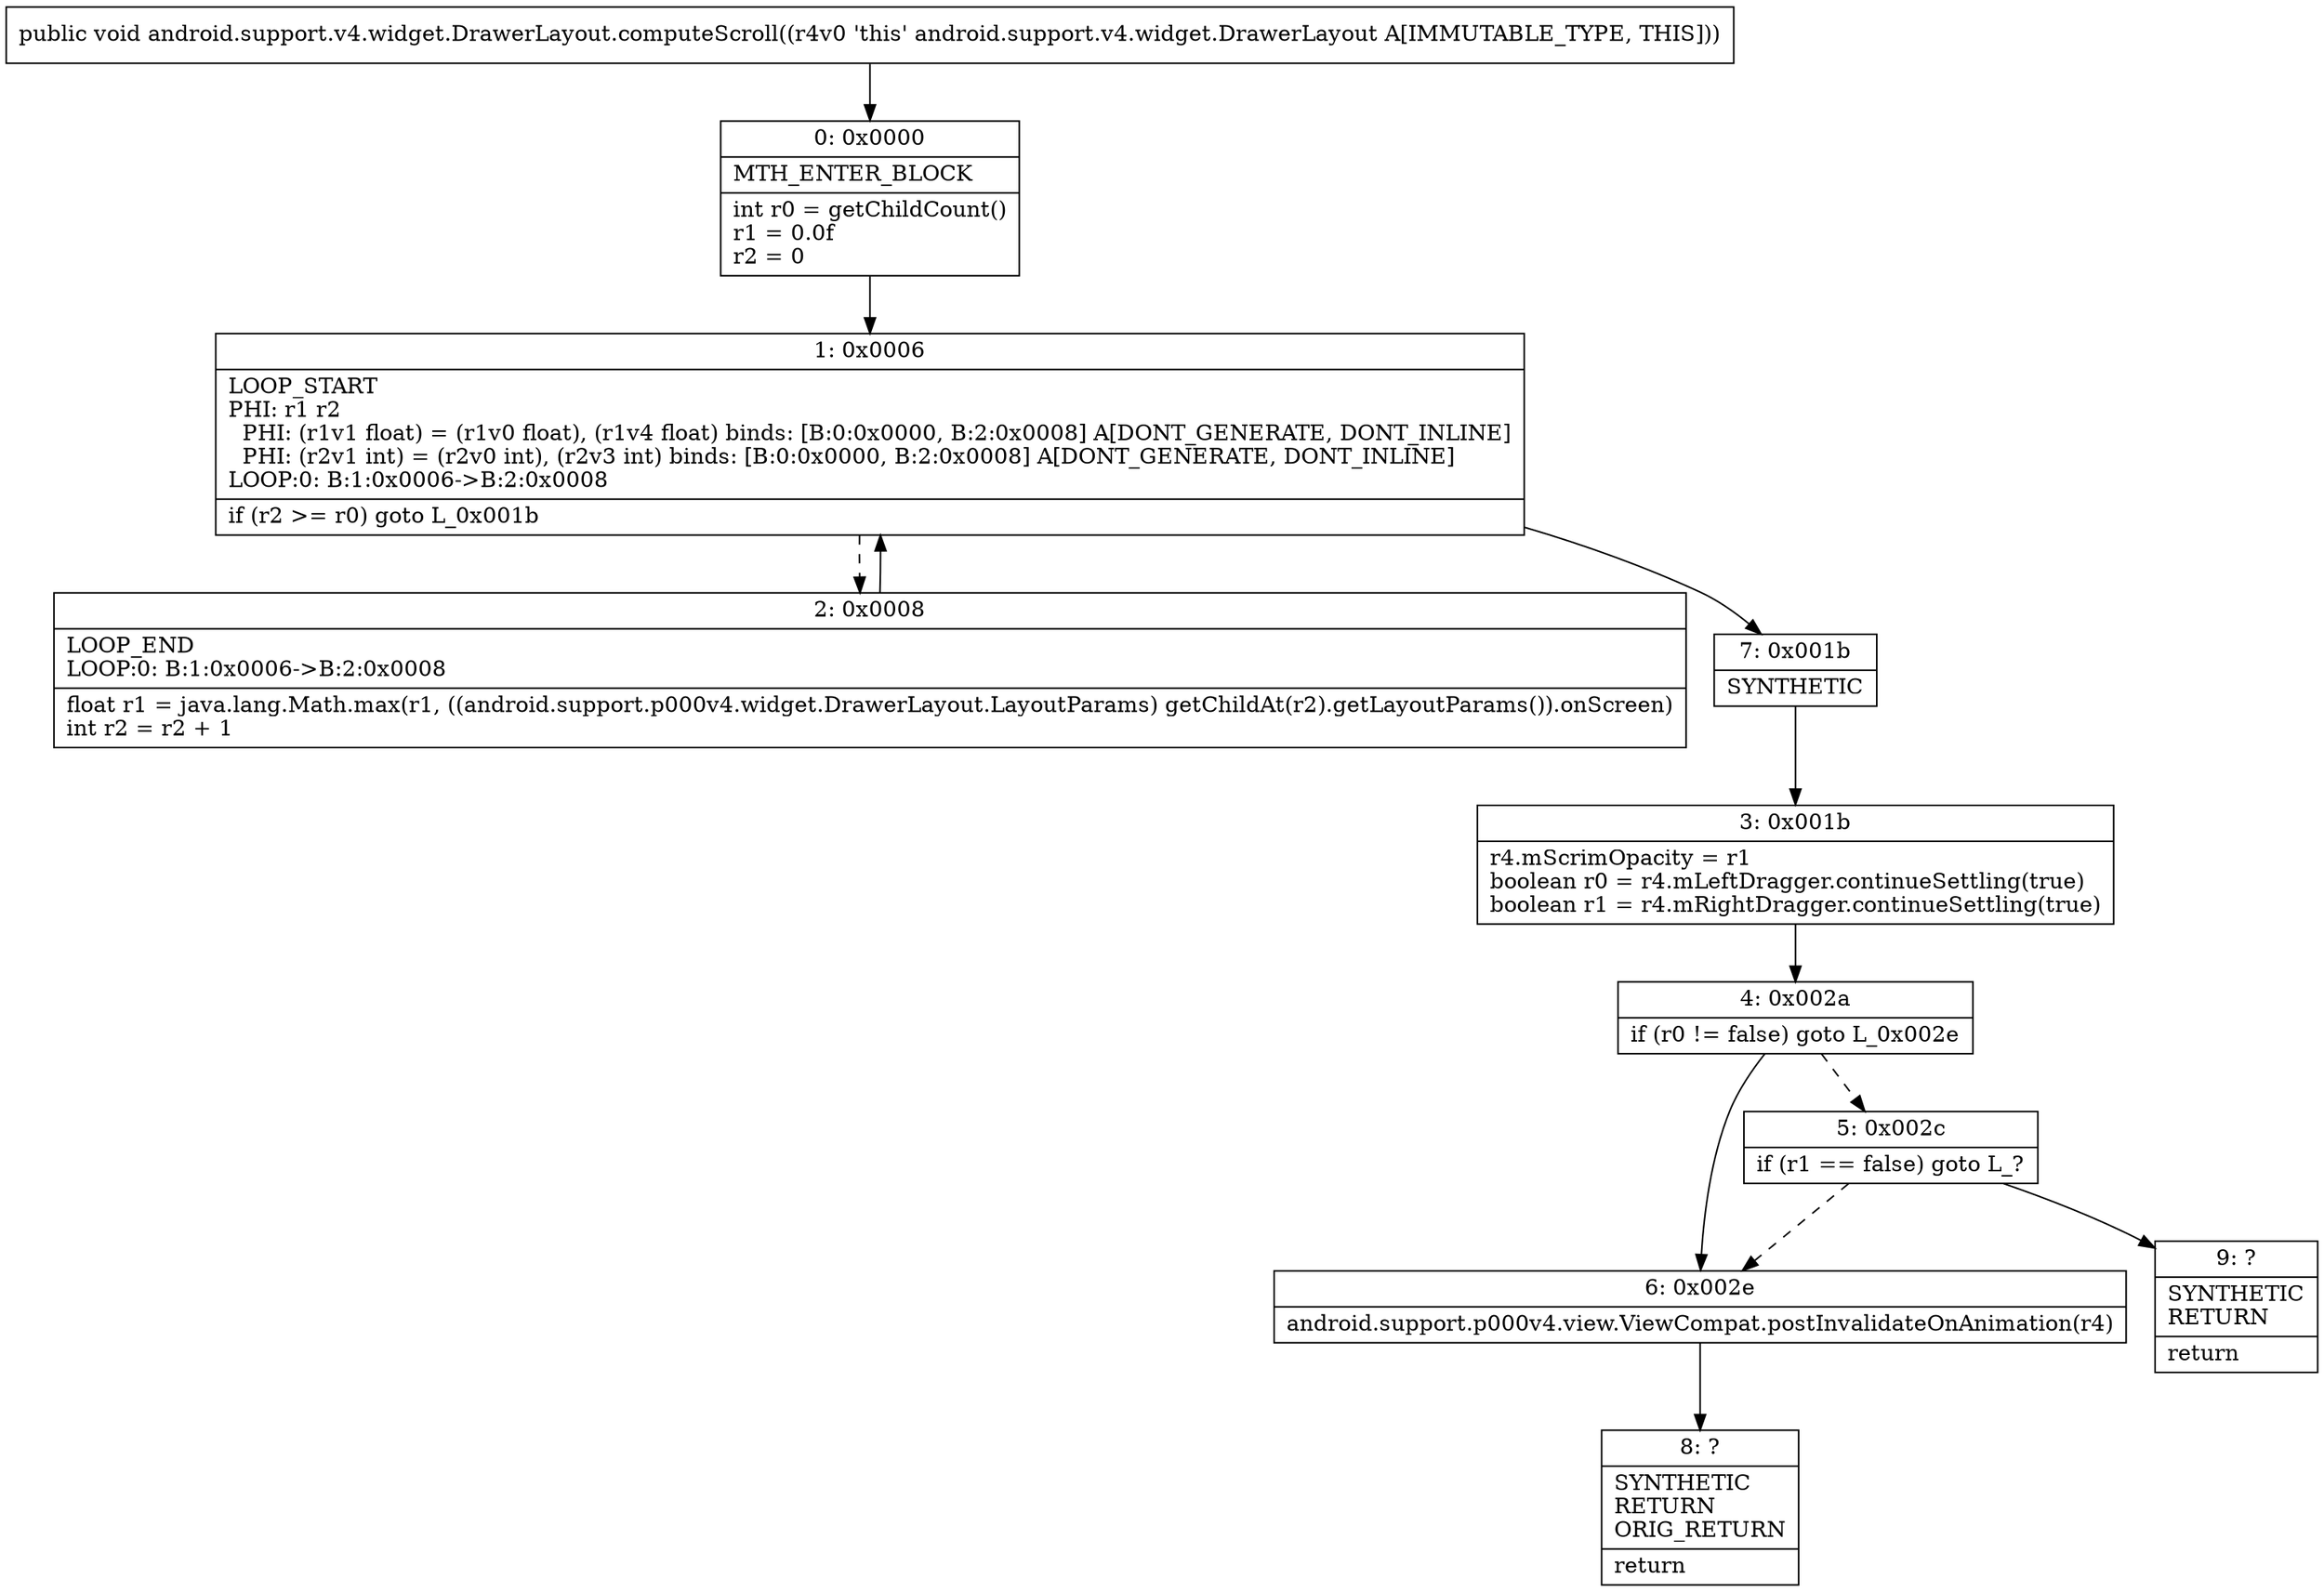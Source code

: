 digraph "CFG forandroid.support.v4.widget.DrawerLayout.computeScroll()V" {
Node_0 [shape=record,label="{0\:\ 0x0000|MTH_ENTER_BLOCK\l|int r0 = getChildCount()\lr1 = 0.0f\lr2 = 0\l}"];
Node_1 [shape=record,label="{1\:\ 0x0006|LOOP_START\lPHI: r1 r2 \l  PHI: (r1v1 float) = (r1v0 float), (r1v4 float) binds: [B:0:0x0000, B:2:0x0008] A[DONT_GENERATE, DONT_INLINE]\l  PHI: (r2v1 int) = (r2v0 int), (r2v3 int) binds: [B:0:0x0000, B:2:0x0008] A[DONT_GENERATE, DONT_INLINE]\lLOOP:0: B:1:0x0006\-\>B:2:0x0008\l|if (r2 \>= r0) goto L_0x001b\l}"];
Node_2 [shape=record,label="{2\:\ 0x0008|LOOP_END\lLOOP:0: B:1:0x0006\-\>B:2:0x0008\l|float r1 = java.lang.Math.max(r1, ((android.support.p000v4.widget.DrawerLayout.LayoutParams) getChildAt(r2).getLayoutParams()).onScreen)\lint r2 = r2 + 1\l}"];
Node_3 [shape=record,label="{3\:\ 0x001b|r4.mScrimOpacity = r1\lboolean r0 = r4.mLeftDragger.continueSettling(true)\lboolean r1 = r4.mRightDragger.continueSettling(true)\l}"];
Node_4 [shape=record,label="{4\:\ 0x002a|if (r0 != false) goto L_0x002e\l}"];
Node_5 [shape=record,label="{5\:\ 0x002c|if (r1 == false) goto L_?\l}"];
Node_6 [shape=record,label="{6\:\ 0x002e|android.support.p000v4.view.ViewCompat.postInvalidateOnAnimation(r4)\l}"];
Node_7 [shape=record,label="{7\:\ 0x001b|SYNTHETIC\l}"];
Node_8 [shape=record,label="{8\:\ ?|SYNTHETIC\lRETURN\lORIG_RETURN\l|return\l}"];
Node_9 [shape=record,label="{9\:\ ?|SYNTHETIC\lRETURN\l|return\l}"];
MethodNode[shape=record,label="{public void android.support.v4.widget.DrawerLayout.computeScroll((r4v0 'this' android.support.v4.widget.DrawerLayout A[IMMUTABLE_TYPE, THIS])) }"];
MethodNode -> Node_0;
Node_0 -> Node_1;
Node_1 -> Node_2[style=dashed];
Node_1 -> Node_7;
Node_2 -> Node_1;
Node_3 -> Node_4;
Node_4 -> Node_5[style=dashed];
Node_4 -> Node_6;
Node_5 -> Node_6[style=dashed];
Node_5 -> Node_9;
Node_6 -> Node_8;
Node_7 -> Node_3;
}


